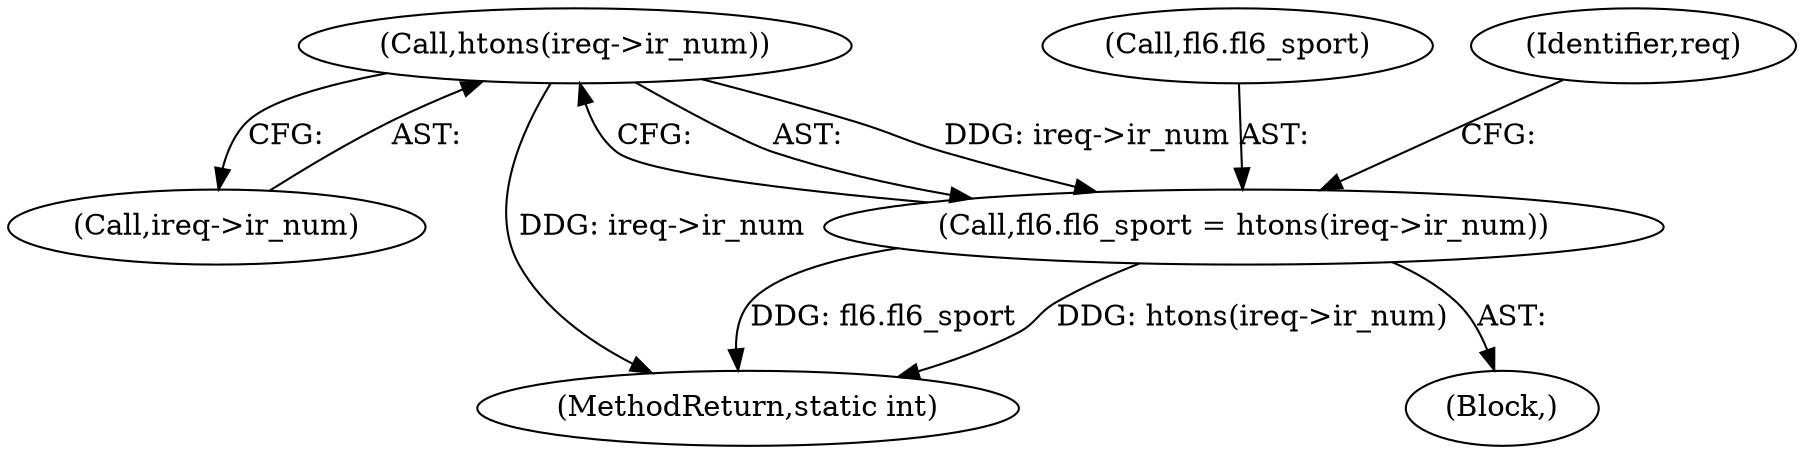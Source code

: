 digraph "0_linux_45f6fad84cc305103b28d73482b344d7f5b76f39_1@pointer" {
"1000172" [label="(Call,htons(ireq->ir_num))"];
"1000168" [label="(Call,fl6.fl6_sport = htons(ireq->ir_num))"];
"1000173" [label="(Call,ireq->ir_num)"];
"1000169" [label="(Call,fl6.fl6_sport)"];
"1000168" [label="(Call,fl6.fl6_sport = htons(ireq->ir_num))"];
"1000103" [label="(Block,)"];
"1000172" [label="(Call,htons(ireq->ir_num))"];
"1000177" [label="(Identifier,req)"];
"1000269" [label="(MethodReturn,static int)"];
"1000172" -> "1000168"  [label="AST: "];
"1000172" -> "1000173"  [label="CFG: "];
"1000173" -> "1000172"  [label="AST: "];
"1000168" -> "1000172"  [label="CFG: "];
"1000172" -> "1000269"  [label="DDG: ireq->ir_num"];
"1000172" -> "1000168"  [label="DDG: ireq->ir_num"];
"1000168" -> "1000103"  [label="AST: "];
"1000169" -> "1000168"  [label="AST: "];
"1000177" -> "1000168"  [label="CFG: "];
"1000168" -> "1000269"  [label="DDG: fl6.fl6_sport"];
"1000168" -> "1000269"  [label="DDG: htons(ireq->ir_num)"];
}
